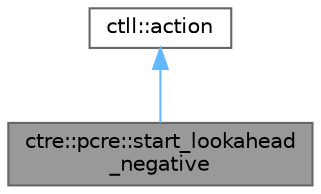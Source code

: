 digraph "ctre::pcre::start_lookahead_negative"
{
 // LATEX_PDF_SIZE
  bgcolor="transparent";
  edge [fontname=Helvetica,fontsize=10,labelfontname=Helvetica,labelfontsize=10];
  node [fontname=Helvetica,fontsize=10,shape=box,height=0.2,width=0.4];
  Node1 [id="Node000001",label="ctre::pcre::start_lookahead\l_negative",height=0.2,width=0.4,color="gray40", fillcolor="grey60", style="filled", fontcolor="black",tooltip=" "];
  Node2 -> Node1 [id="edge2_Node000001_Node000002",dir="back",color="steelblue1",style="solid",tooltip=" "];
  Node2 [id="Node000002",label="ctll::action",height=0.2,width=0.4,color="gray40", fillcolor="white", style="filled",URL="$structctll_1_1action.html",tooltip=" "];
}

